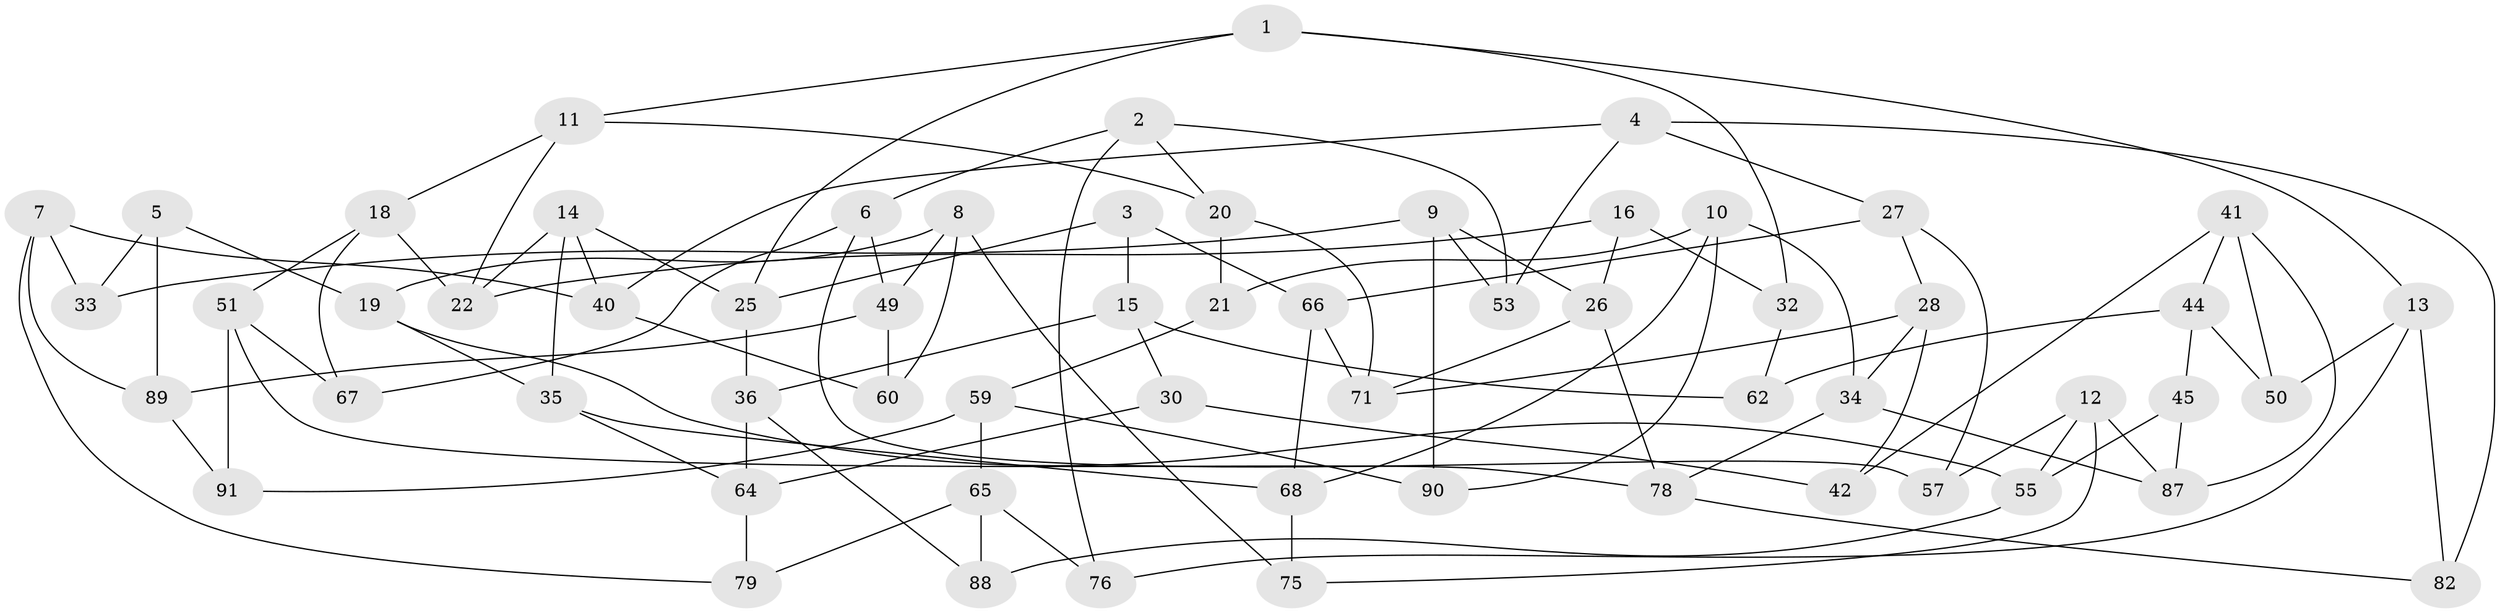 // original degree distribution, {3: 1.0}
// Generated by graph-tools (version 1.1) at 2025/11/02/21/25 10:11:15]
// undirected, 61 vertices, 111 edges
graph export_dot {
graph [start="1"]
  node [color=gray90,style=filled];
  1 [super="+38"];
  2 [super="+99"];
  3;
  4 [super="+73"];
  5;
  6 [super="+43"];
  7 [super="+86"];
  8 [super="+100"];
  9 [super="+31"];
  10 [super="+23"];
  11 [super="+63"];
  12 [super="+70"];
  13 [super="+17"];
  14 [super="+83"];
  15 [super="+54"];
  16;
  18 [super="+24"];
  19 [super="+52"];
  20 [super="+37"];
  21;
  22 [super="+74"];
  25 [super="+46"];
  26 [super="+48"];
  27 [super="+58"];
  28 [super="+29"];
  30;
  32;
  33;
  34 [super="+94"];
  35 [super="+81"];
  36 [super="+39"];
  40 [super="+72"];
  41 [super="+47"];
  42;
  44 [super="+85"];
  45;
  49 [super="+97"];
  50;
  51 [super="+61"];
  53;
  55 [super="+56"];
  57;
  59 [super="+84"];
  60;
  62;
  64 [super="+98"];
  65 [super="+77"];
  66 [super="+69"];
  67;
  68 [super="+95"];
  71 [super="+96"];
  75;
  76;
  78 [super="+80"];
  79;
  82;
  87 [super="+92"];
  88;
  89 [super="+93"];
  90;
  91;
  1 -- 25;
  1 -- 13;
  1 -- 32;
  1 -- 11;
  2 -- 76;
  2 -- 20;
  2 -- 53;
  2 -- 6;
  3 -- 15;
  3 -- 25;
  3 -- 66;
  4 -- 53;
  4 -- 40;
  4 -- 82;
  4 -- 27;
  5 -- 33;
  5 -- 89;
  5 -- 19;
  6 -- 67;
  6 -- 49;
  6 -- 57;
  7 -- 79;
  7 -- 89;
  7 -- 40;
  7 -- 33;
  8 -- 75;
  8 -- 60;
  8 -- 49;
  8 -- 19;
  9 -- 53;
  9 -- 90;
  9 -- 26;
  9 -- 33;
  10 -- 21;
  10 -- 68;
  10 -- 34;
  10 -- 90;
  11 -- 20;
  11 -- 18;
  11 -- 22;
  12 -- 55;
  12 -- 57;
  12 -- 75;
  12 -- 87;
  13 -- 76;
  13 -- 50;
  13 -- 82;
  14 -- 35;
  14 -- 25;
  14 -- 40;
  14 -- 22;
  15 -- 62;
  15 -- 30;
  15 -- 36;
  16 -- 32;
  16 -- 22;
  16 -- 26;
  18 -- 67;
  18 -- 51;
  18 -- 22;
  19 -- 55;
  19 -- 35;
  20 -- 21;
  20 -- 71;
  21 -- 59;
  25 -- 36;
  26 -- 78;
  26 -- 71;
  27 -- 57;
  27 -- 66;
  27 -- 28;
  28 -- 42;
  28 -- 34;
  28 -- 71;
  30 -- 42;
  30 -- 64;
  32 -- 62;
  34 -- 87;
  34 -- 78;
  35 -- 64;
  35 -- 68;
  36 -- 88;
  36 -- 64;
  40 -- 60;
  41 -- 50;
  41 -- 44;
  41 -- 42;
  41 -- 87;
  44 -- 50;
  44 -- 45;
  44 -- 62;
  45 -- 55;
  45 -- 87;
  49 -- 60;
  49 -- 89;
  51 -- 67;
  51 -- 78;
  51 -- 91;
  55 -- 88;
  59 -- 90;
  59 -- 65;
  59 -- 91;
  64 -- 79;
  65 -- 88;
  65 -- 76;
  65 -- 79;
  66 -- 71;
  66 -- 68;
  68 -- 75;
  78 -- 82;
  89 -- 91;
}

